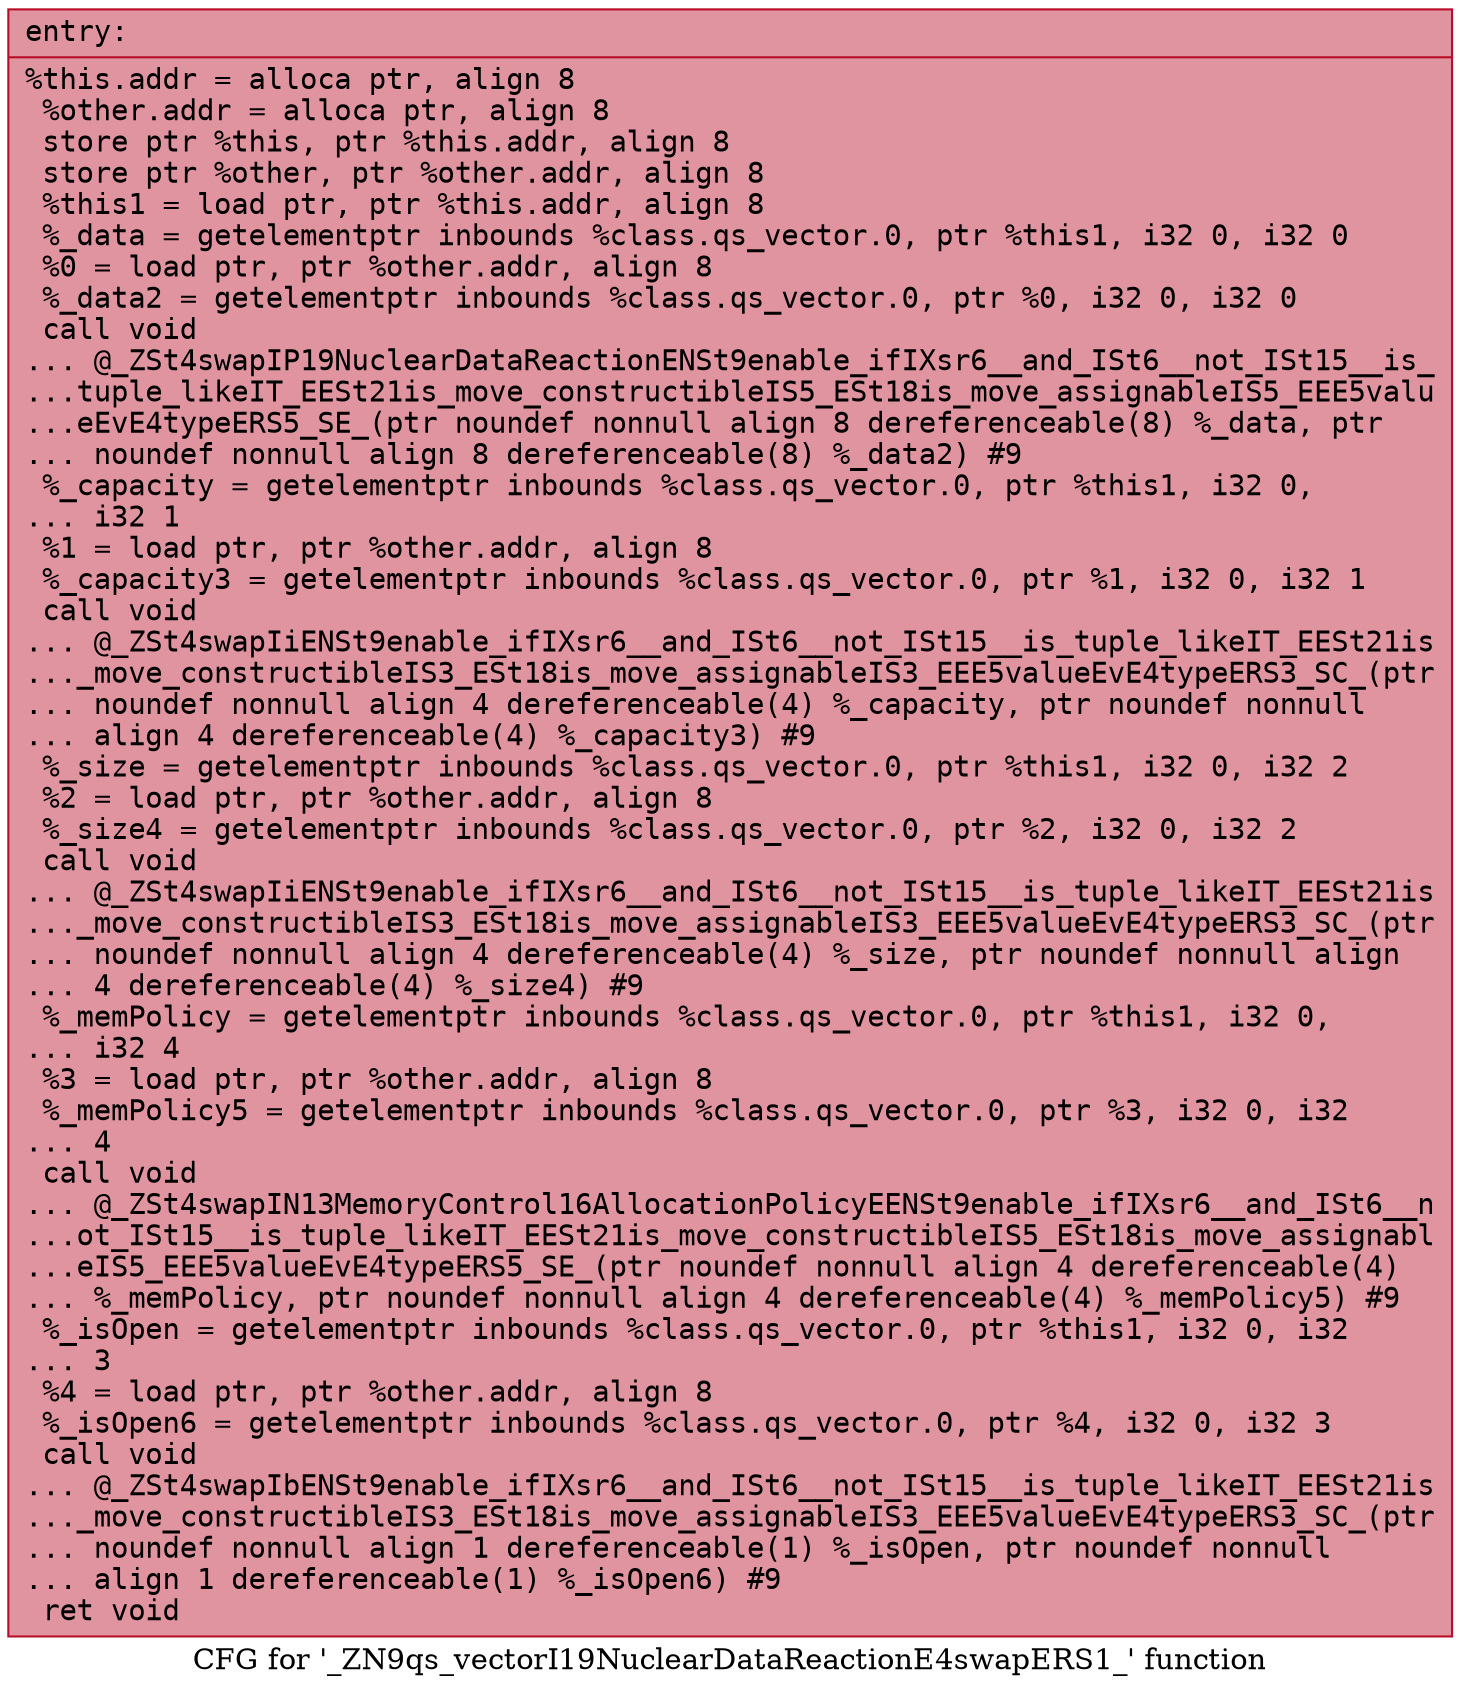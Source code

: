 digraph "CFG for '_ZN9qs_vectorI19NuclearDataReactionE4swapERS1_' function" {
	label="CFG for '_ZN9qs_vectorI19NuclearDataReactionE4swapERS1_' function";

	Node0x55cf6343da40 [shape=record,color="#b70d28ff", style=filled, fillcolor="#b70d2870" fontname="Courier",label="{entry:\l|  %this.addr = alloca ptr, align 8\l  %other.addr = alloca ptr, align 8\l  store ptr %this, ptr %this.addr, align 8\l  store ptr %other, ptr %other.addr, align 8\l  %this1 = load ptr, ptr %this.addr, align 8\l  %_data = getelementptr inbounds %class.qs_vector.0, ptr %this1, i32 0, i32 0\l  %0 = load ptr, ptr %other.addr, align 8\l  %_data2 = getelementptr inbounds %class.qs_vector.0, ptr %0, i32 0, i32 0\l  call void\l... @_ZSt4swapIP19NuclearDataReactionENSt9enable_ifIXsr6__and_ISt6__not_ISt15__is_\l...tuple_likeIT_EESt21is_move_constructibleIS5_ESt18is_move_assignableIS5_EEE5valu\l...eEvE4typeERS5_SE_(ptr noundef nonnull align 8 dereferenceable(8) %_data, ptr\l... noundef nonnull align 8 dereferenceable(8) %_data2) #9\l  %_capacity = getelementptr inbounds %class.qs_vector.0, ptr %this1, i32 0,\l... i32 1\l  %1 = load ptr, ptr %other.addr, align 8\l  %_capacity3 = getelementptr inbounds %class.qs_vector.0, ptr %1, i32 0, i32 1\l  call void\l... @_ZSt4swapIiENSt9enable_ifIXsr6__and_ISt6__not_ISt15__is_tuple_likeIT_EESt21is\l..._move_constructibleIS3_ESt18is_move_assignableIS3_EEE5valueEvE4typeERS3_SC_(ptr\l... noundef nonnull align 4 dereferenceable(4) %_capacity, ptr noundef nonnull\l... align 4 dereferenceable(4) %_capacity3) #9\l  %_size = getelementptr inbounds %class.qs_vector.0, ptr %this1, i32 0, i32 2\l  %2 = load ptr, ptr %other.addr, align 8\l  %_size4 = getelementptr inbounds %class.qs_vector.0, ptr %2, i32 0, i32 2\l  call void\l... @_ZSt4swapIiENSt9enable_ifIXsr6__and_ISt6__not_ISt15__is_tuple_likeIT_EESt21is\l..._move_constructibleIS3_ESt18is_move_assignableIS3_EEE5valueEvE4typeERS3_SC_(ptr\l... noundef nonnull align 4 dereferenceable(4) %_size, ptr noundef nonnull align\l... 4 dereferenceable(4) %_size4) #9\l  %_memPolicy = getelementptr inbounds %class.qs_vector.0, ptr %this1, i32 0,\l... i32 4\l  %3 = load ptr, ptr %other.addr, align 8\l  %_memPolicy5 = getelementptr inbounds %class.qs_vector.0, ptr %3, i32 0, i32\l... 4\l  call void\l... @_ZSt4swapIN13MemoryControl16AllocationPolicyEENSt9enable_ifIXsr6__and_ISt6__n\l...ot_ISt15__is_tuple_likeIT_EESt21is_move_constructibleIS5_ESt18is_move_assignabl\l...eIS5_EEE5valueEvE4typeERS5_SE_(ptr noundef nonnull align 4 dereferenceable(4)\l... %_memPolicy, ptr noundef nonnull align 4 dereferenceable(4) %_memPolicy5) #9\l  %_isOpen = getelementptr inbounds %class.qs_vector.0, ptr %this1, i32 0, i32\l... 3\l  %4 = load ptr, ptr %other.addr, align 8\l  %_isOpen6 = getelementptr inbounds %class.qs_vector.0, ptr %4, i32 0, i32 3\l  call void\l... @_ZSt4swapIbENSt9enable_ifIXsr6__and_ISt6__not_ISt15__is_tuple_likeIT_EESt21is\l..._move_constructibleIS3_ESt18is_move_assignableIS3_EEE5valueEvE4typeERS3_SC_(ptr\l... noundef nonnull align 1 dereferenceable(1) %_isOpen, ptr noundef nonnull\l... align 1 dereferenceable(1) %_isOpen6) #9\l  ret void\l}"];
}
